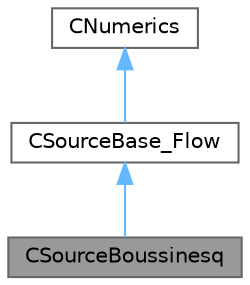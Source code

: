 digraph "CSourceBoussinesq"
{
 // LATEX_PDF_SIZE
  bgcolor="transparent";
  edge [fontname=Helvetica,fontsize=10,labelfontname=Helvetica,labelfontsize=10];
  node [fontname=Helvetica,fontsize=10,shape=box,height=0.2,width=0.4];
  Node1 [id="Node000001",label="CSourceBoussinesq",height=0.2,width=0.4,color="gray40", fillcolor="grey60", style="filled", fontcolor="black",tooltip="Class for the source term integration of the Boussinesq approximation for incompressible flow."];
  Node2 -> Node1 [id="edge1_Node000001_Node000002",dir="back",color="steelblue1",style="solid",tooltip=" "];
  Node2 [id="Node000002",label="CSourceBase_Flow",height=0.2,width=0.4,color="gray40", fillcolor="white", style="filled",URL="$classCSourceBase__Flow.html",tooltip="Intermediate source term class to allocate the internally stored residual and Jacobian...."];
  Node3 -> Node2 [id="edge2_Node000002_Node000003",dir="back",color="steelblue1",style="solid",tooltip=" "];
  Node3 [id="Node000003",label="CNumerics",height=0.2,width=0.4,color="gray40", fillcolor="white", style="filled",URL="$classCNumerics.html",tooltip="Class for defining the numerical methods."];
}
